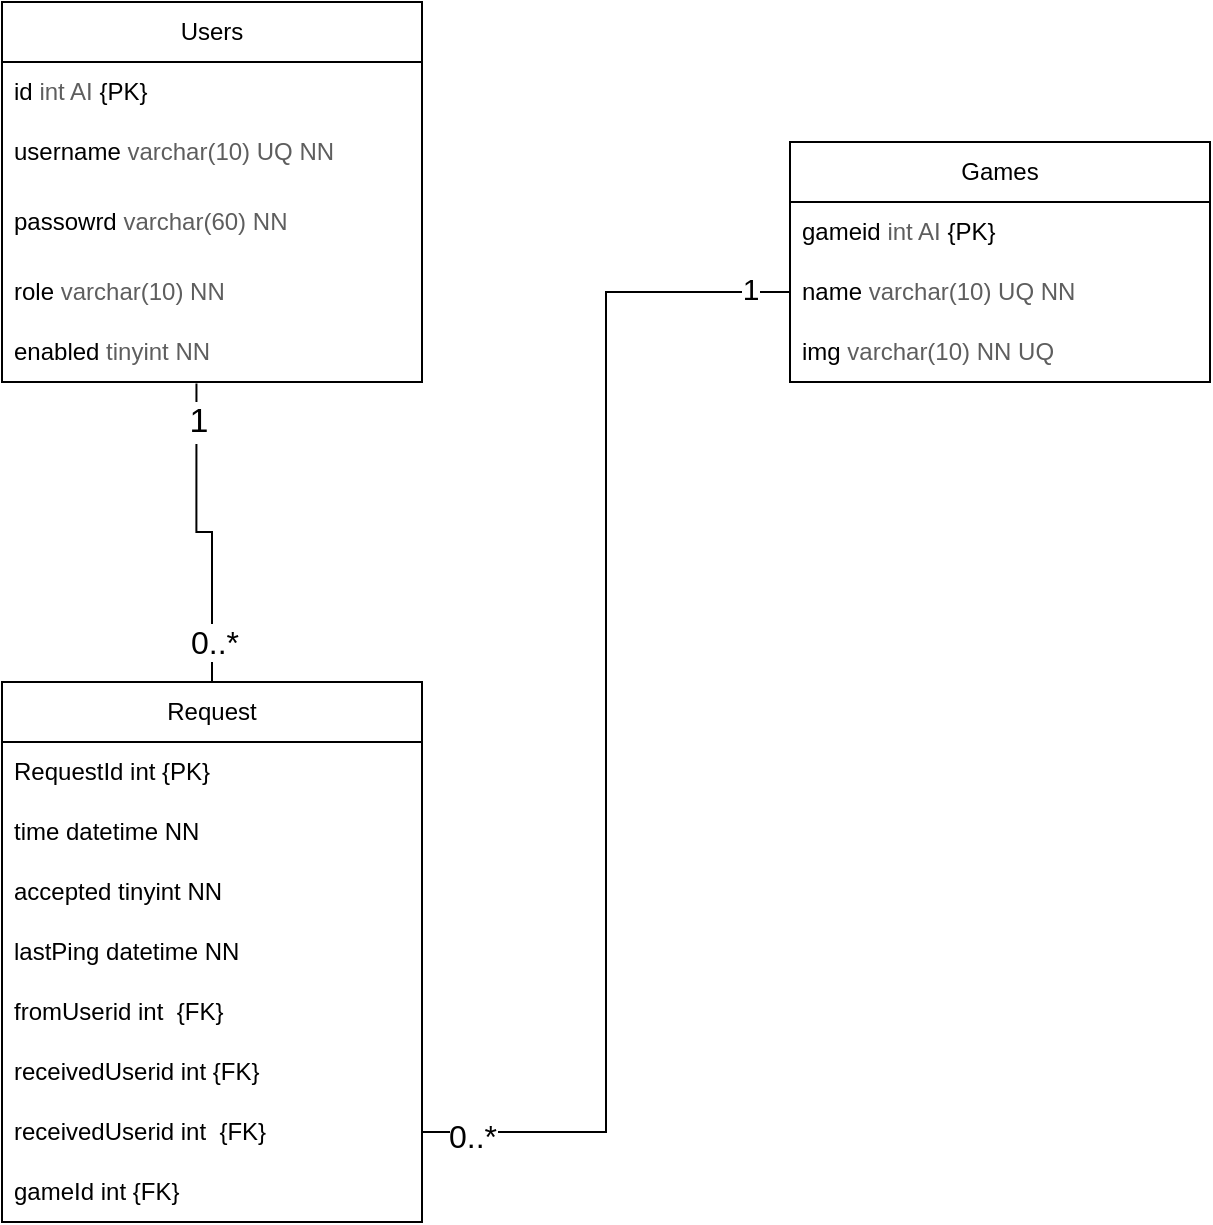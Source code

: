 <mxfile version="24.7.7">
  <diagram id="ow3veVYKouEEisT9Znf4" name="Page-1">
    <mxGraphModel dx="728" dy="1680" grid="1" gridSize="10" guides="1" tooltips="1" connect="1" arrows="1" fold="1" page="1" pageScale="1" pageWidth="827" pageHeight="1169" math="0" shadow="0">
      <root>
        <mxCell id="0" />
        <mxCell id="1" parent="0" />
        <mxCell id="h5wU4Jra_da25x6hK2oK-1" value="Users" style="swimlane;fontStyle=0;childLayout=stackLayout;horizontal=1;startSize=30;horizontalStack=0;resizeParent=1;resizeParentMax=0;resizeLast=0;collapsible=1;marginBottom=0;whiteSpace=wrap;html=1;" parent="1" vertex="1">
          <mxGeometry x="20" y="-30" width="210" height="190" as="geometry" />
        </mxCell>
        <mxCell id="h5wU4Jra_da25x6hK2oK-2" value="id&amp;nbsp;&lt;span style=&quot;color: rgb(94, 94, 94); -webkit-text-stroke-color: rgb(94, 94, 94); background-color: initial;&quot;&gt;int AI &lt;/span&gt;&lt;span style=&quot;background-color: initial;&quot;&gt;{PK}&lt;/span&gt;" style="text;strokeColor=none;fillColor=none;align=left;verticalAlign=middle;spacingLeft=4;spacingRight=4;overflow=hidden;points=[[0,0.5],[1,0.5]];portConstraint=eastwest;rotatable=0;whiteSpace=wrap;html=1;" parent="h5wU4Jra_da25x6hK2oK-1" vertex="1">
          <mxGeometry y="30" width="210" height="30" as="geometry" />
        </mxCell>
        <mxCell id="h5wU4Jra_da25x6hK2oK-3" value="username&amp;nbsp;&lt;span style=&quot;color: rgb(94, 94, 94); -webkit-text-stroke-color: rgb(94, 94, 94); background-color: initial;&quot;&gt;varchar(10) UQ NN&lt;/span&gt;" style="text;strokeColor=none;fillColor=none;align=left;verticalAlign=middle;spacingLeft=4;spacingRight=4;overflow=hidden;points=[[0,0.5],[1,0.5]];portConstraint=eastwest;rotatable=0;whiteSpace=wrap;html=1;" parent="h5wU4Jra_da25x6hK2oK-1" vertex="1">
          <mxGeometry y="60" width="210" height="30" as="geometry" />
        </mxCell>
        <mxCell id="h5wU4Jra_da25x6hK2oK-4" value="passowrd&amp;nbsp;&lt;span style=&quot;color: rgb(94, 94, 94); -webkit-text-stroke-color: rgb(94, 94, 94); background-color: initial;&quot;&gt;varchar(60)&lt;/span&gt;&lt;span style=&quot;color: rgb(94, 94, 94); -webkit-text-stroke-color: rgb(94, 94, 94);&quot;&gt;&amp;nbsp;NN&lt;/span&gt;" style="text;strokeColor=none;fillColor=none;align=left;verticalAlign=middle;spacingLeft=4;spacingRight=4;overflow=hidden;points=[[0,0.5],[1,0.5]];portConstraint=eastwest;rotatable=0;whiteSpace=wrap;html=1;" parent="h5wU4Jra_da25x6hK2oK-1" vertex="1">
          <mxGeometry y="90" width="210" height="40" as="geometry" />
        </mxCell>
        <mxCell id="h5wU4Jra_da25x6hK2oK-5" value="role&amp;nbsp;&lt;span style=&quot;color: rgb(94, 94, 94); -webkit-text-stroke-color: rgb(94, 94, 94); background-color: initial;&quot;&gt;varchar(10)&lt;/span&gt;&lt;span style=&quot;color: rgb(94, 94, 94); -webkit-text-stroke-color: rgb(94, 94, 94);&quot;&gt;&amp;nbsp;NN&lt;/span&gt;" style="text;strokeColor=none;fillColor=none;align=left;verticalAlign=middle;spacingLeft=4;spacingRight=4;overflow=hidden;points=[[0,0.5],[1,0.5]];portConstraint=eastwest;rotatable=0;whiteSpace=wrap;html=1;" parent="h5wU4Jra_da25x6hK2oK-1" vertex="1">
          <mxGeometry y="130" width="210" height="30" as="geometry" />
        </mxCell>
        <mxCell id="h5wU4Jra_da25x6hK2oK-6" value="enabled&amp;nbsp;&lt;span style=&quot;color: rgb(94, 94, 94); -webkit-text-stroke-color: rgb(94, 94, 94); background-color: initial;&quot;&gt;tinyint&lt;/span&gt;&lt;span style=&quot;color: rgb(94, 94, 94); -webkit-text-stroke-color: rgb(94, 94, 94);&quot;&gt;&amp;nbsp;NN&lt;/span&gt;" style="text;strokeColor=none;fillColor=none;align=left;verticalAlign=middle;spacingLeft=4;spacingRight=4;overflow=hidden;points=[[0,0.5],[1,0.5]];portConstraint=eastwest;rotatable=0;whiteSpace=wrap;html=1;" parent="h5wU4Jra_da25x6hK2oK-1" vertex="1">
          <mxGeometry y="160" width="210" height="30" as="geometry" />
        </mxCell>
        <mxCell id="0jXAyPtahvuR_Fjw-Tvn-1" value="Games" style="swimlane;fontStyle=0;childLayout=stackLayout;horizontal=1;startSize=30;horizontalStack=0;resizeParent=1;resizeParentMax=0;resizeLast=0;collapsible=1;marginBottom=0;whiteSpace=wrap;html=1;" vertex="1" parent="1">
          <mxGeometry x="414" y="40" width="210" height="120" as="geometry" />
        </mxCell>
        <mxCell id="0jXAyPtahvuR_Fjw-Tvn-2" value="&lt;span style=&quot;-webkit-text-stroke-color: rgb(94, 94, 94); background-color: initial;&quot;&gt;gameid&amp;nbsp;&lt;/span&gt;&lt;span style=&quot;color: rgb(94, 94, 94); -webkit-text-stroke-color: rgb(94, 94, 94); background-color: initial;&quot;&gt;int AI &lt;/span&gt;&lt;span style=&quot;background-color: initial;&quot;&gt;{PK}&lt;/span&gt;" style="text;strokeColor=none;fillColor=none;align=left;verticalAlign=middle;spacingLeft=4;spacingRight=4;overflow=hidden;points=[[0,0.5],[1,0.5]];portConstraint=eastwest;rotatable=0;whiteSpace=wrap;html=1;" vertex="1" parent="0jXAyPtahvuR_Fjw-Tvn-1">
          <mxGeometry y="30" width="210" height="30" as="geometry" />
        </mxCell>
        <mxCell id="0jXAyPtahvuR_Fjw-Tvn-3" value="name&amp;nbsp;&lt;span style=&quot;color: rgb(94, 94, 94); -webkit-text-stroke-color: rgb(94, 94, 94); background-color: initial;&quot;&gt;varchar(10) UQ NN&lt;/span&gt;" style="text;strokeColor=none;fillColor=none;align=left;verticalAlign=middle;spacingLeft=4;spacingRight=4;overflow=hidden;points=[[0,0.5],[1,0.5]];portConstraint=eastwest;rotatable=0;whiteSpace=wrap;html=1;" vertex="1" parent="0jXAyPtahvuR_Fjw-Tvn-1">
          <mxGeometry y="60" width="210" height="30" as="geometry" />
        </mxCell>
        <mxCell id="0jXAyPtahvuR_Fjw-Tvn-6" value="img&amp;nbsp;&lt;span style=&quot;color: rgb(94, 94, 94); -webkit-text-stroke-color: rgb(94, 94, 94);&quot;&gt;varchar(10)&amp;nbsp;&lt;/span&gt;&lt;span style=&quot;color: rgb(94, 94, 94); -webkit-text-stroke-color: rgb(94, 94, 94);&quot;&gt;NN&amp;nbsp;&lt;/span&gt;&lt;span style=&quot;color: rgb(94, 94, 94); -webkit-text-stroke-color: rgb(94, 94, 94);&quot;&gt;UQ&lt;/span&gt;" style="text;strokeColor=none;fillColor=none;align=left;verticalAlign=middle;spacingLeft=4;spacingRight=4;overflow=hidden;points=[[0,0.5],[1,0.5]];portConstraint=eastwest;rotatable=0;whiteSpace=wrap;html=1;" vertex="1" parent="0jXAyPtahvuR_Fjw-Tvn-1">
          <mxGeometry y="90" width="210" height="30" as="geometry" />
        </mxCell>
        <mxCell id="0jXAyPtahvuR_Fjw-Tvn-7" value="Request" style="swimlane;fontStyle=0;childLayout=stackLayout;horizontal=1;startSize=30;horizontalStack=0;resizeParent=1;resizeParentMax=0;resizeLast=0;collapsible=1;marginBottom=0;whiteSpace=wrap;html=1;" vertex="1" parent="1">
          <mxGeometry x="20" y="310" width="210" height="270" as="geometry" />
        </mxCell>
        <mxCell id="0jXAyPtahvuR_Fjw-Tvn-8" value="RequestId int {PK}" style="text;strokeColor=none;fillColor=none;align=left;verticalAlign=middle;spacingLeft=4;spacingRight=4;overflow=hidden;points=[[0,0.5],[1,0.5]];portConstraint=eastwest;rotatable=0;whiteSpace=wrap;html=1;" vertex="1" parent="0jXAyPtahvuR_Fjw-Tvn-7">
          <mxGeometry y="30" width="210" height="30" as="geometry" />
        </mxCell>
        <mxCell id="0jXAyPtahvuR_Fjw-Tvn-9" value="time datetime NN" style="text;strokeColor=none;fillColor=none;align=left;verticalAlign=middle;spacingLeft=4;spacingRight=4;overflow=hidden;points=[[0,0.5],[1,0.5]];portConstraint=eastwest;rotatable=0;whiteSpace=wrap;html=1;" vertex="1" parent="0jXAyPtahvuR_Fjw-Tvn-7">
          <mxGeometry y="60" width="210" height="30" as="geometry" />
        </mxCell>
        <mxCell id="0jXAyPtahvuR_Fjw-Tvn-28" value="accepted tinyint NN" style="text;strokeColor=none;fillColor=none;align=left;verticalAlign=middle;spacingLeft=4;spacingRight=4;overflow=hidden;points=[[0,0.5],[1,0.5]];portConstraint=eastwest;rotatable=0;whiteSpace=wrap;html=1;" vertex="1" parent="0jXAyPtahvuR_Fjw-Tvn-7">
          <mxGeometry y="90" width="210" height="30" as="geometry" />
        </mxCell>
        <mxCell id="0jXAyPtahvuR_Fjw-Tvn-15" value="lastPing datetime NN" style="text;strokeColor=none;fillColor=none;align=left;verticalAlign=middle;spacingLeft=4;spacingRight=4;overflow=hidden;points=[[0,0.5],[1,0.5]];portConstraint=eastwest;rotatable=0;whiteSpace=wrap;html=1;" vertex="1" parent="0jXAyPtahvuR_Fjw-Tvn-7">
          <mxGeometry y="120" width="210" height="30" as="geometry" />
        </mxCell>
        <mxCell id="0jXAyPtahvuR_Fjw-Tvn-13" value="fromUserid int&amp;nbsp; {FK}" style="text;strokeColor=none;fillColor=none;align=left;verticalAlign=middle;spacingLeft=4;spacingRight=4;overflow=hidden;points=[[0,0.5],[1,0.5]];portConstraint=eastwest;rotatable=0;whiteSpace=wrap;html=1;" vertex="1" parent="0jXAyPtahvuR_Fjw-Tvn-7">
          <mxGeometry y="150" width="210" height="30" as="geometry" />
        </mxCell>
        <mxCell id="0jXAyPtahvuR_Fjw-Tvn-27" value="receivedUserid int {FK}" style="text;strokeColor=none;fillColor=none;align=left;verticalAlign=middle;spacingLeft=4;spacingRight=4;overflow=hidden;points=[[0,0.5],[1,0.5]];portConstraint=eastwest;rotatable=0;whiteSpace=wrap;html=1;" vertex="1" parent="0jXAyPtahvuR_Fjw-Tvn-7">
          <mxGeometry y="180" width="210" height="30" as="geometry" />
        </mxCell>
        <mxCell id="0jXAyPtahvuR_Fjw-Tvn-11" value="receivedUserid int&amp;nbsp; {FK}" style="text;strokeColor=none;fillColor=none;align=left;verticalAlign=middle;spacingLeft=4;spacingRight=4;overflow=hidden;points=[[0,0.5],[1,0.5]];portConstraint=eastwest;rotatable=0;whiteSpace=wrap;html=1;" vertex="1" parent="0jXAyPtahvuR_Fjw-Tvn-7">
          <mxGeometry y="210" width="210" height="30" as="geometry" />
        </mxCell>
        <mxCell id="0jXAyPtahvuR_Fjw-Tvn-16" value="gameId int {FK}" style="text;strokeColor=none;fillColor=none;align=left;verticalAlign=middle;spacingLeft=4;spacingRight=4;overflow=hidden;points=[[0,0.5],[1,0.5]];portConstraint=eastwest;rotatable=0;whiteSpace=wrap;html=1;" vertex="1" parent="0jXAyPtahvuR_Fjw-Tvn-7">
          <mxGeometry y="240" width="210" height="30" as="geometry" />
        </mxCell>
        <mxCell id="0jXAyPtahvuR_Fjw-Tvn-20" style="rounded=0;orthogonalLoop=1;jettySize=auto;html=1;entryX=0.43;entryY=1.113;entryDx=0;entryDy=0;entryPerimeter=0;strokeColor=none;endArrow=none;endFill=0;" edge="1" parent="1" source="0jXAyPtahvuR_Fjw-Tvn-7" target="h5wU4Jra_da25x6hK2oK-6">
          <mxGeometry relative="1" as="geometry" />
        </mxCell>
        <mxCell id="0jXAyPtahvuR_Fjw-Tvn-21" style="rounded=0;orthogonalLoop=1;jettySize=auto;html=1;exitX=0.5;exitY=0;exitDx=0;exitDy=0;entryX=0.463;entryY=1.027;entryDx=0;entryDy=0;entryPerimeter=0;edgeStyle=orthogonalEdgeStyle;endArrow=none;endFill=0;" edge="1" parent="1" source="0jXAyPtahvuR_Fjw-Tvn-7" target="h5wU4Jra_da25x6hK2oK-6">
          <mxGeometry relative="1" as="geometry" />
        </mxCell>
        <mxCell id="0jXAyPtahvuR_Fjw-Tvn-22" value="1" style="edgeLabel;html=1;align=center;verticalAlign=middle;resizable=0;points=[];spacing=5;fontSize=17;" vertex="1" connectable="0" parent="0jXAyPtahvuR_Fjw-Tvn-21">
          <mxGeometry x="0.833" y="-1" relative="1" as="geometry">
            <mxPoint y="6" as="offset" />
          </mxGeometry>
        </mxCell>
        <mxCell id="0jXAyPtahvuR_Fjw-Tvn-23" value="0..*" style="edgeLabel;html=1;align=center;verticalAlign=middle;resizable=0;points=[];fontSize=16;" vertex="1" connectable="0" parent="0jXAyPtahvuR_Fjw-Tvn-21">
          <mxGeometry x="-0.868" y="-1" relative="1" as="geometry">
            <mxPoint y="-10" as="offset" />
          </mxGeometry>
        </mxCell>
        <mxCell id="0jXAyPtahvuR_Fjw-Tvn-24" style="edgeStyle=orthogonalEdgeStyle;rounded=0;orthogonalLoop=1;jettySize=auto;html=1;exitX=0;exitY=0.5;exitDx=0;exitDy=0;entryX=1;entryY=0.5;entryDx=0;entryDy=0;strokeWidth=1;endArrow=none;endFill=0;" edge="1" parent="1" source="0jXAyPtahvuR_Fjw-Tvn-3" target="0jXAyPtahvuR_Fjw-Tvn-11">
          <mxGeometry relative="1" as="geometry" />
        </mxCell>
        <mxCell id="0jXAyPtahvuR_Fjw-Tvn-25" value="1" style="edgeLabel;html=1;align=center;verticalAlign=middle;resizable=0;points=[];fontSize=15;" vertex="1" connectable="0" parent="0jXAyPtahvuR_Fjw-Tvn-24">
          <mxGeometry x="-0.933" y="-2" relative="1" as="geometry">
            <mxPoint as="offset" />
          </mxGeometry>
        </mxCell>
        <mxCell id="0jXAyPtahvuR_Fjw-Tvn-26" value="0..*" style="edgeLabel;html=1;align=center;verticalAlign=middle;resizable=0;points=[];fontSize=16;" vertex="1" connectable="0" parent="0jXAyPtahvuR_Fjw-Tvn-24">
          <mxGeometry x="0.919" y="2" relative="1" as="geometry">
            <mxPoint as="offset" />
          </mxGeometry>
        </mxCell>
      </root>
    </mxGraphModel>
  </diagram>
</mxfile>
